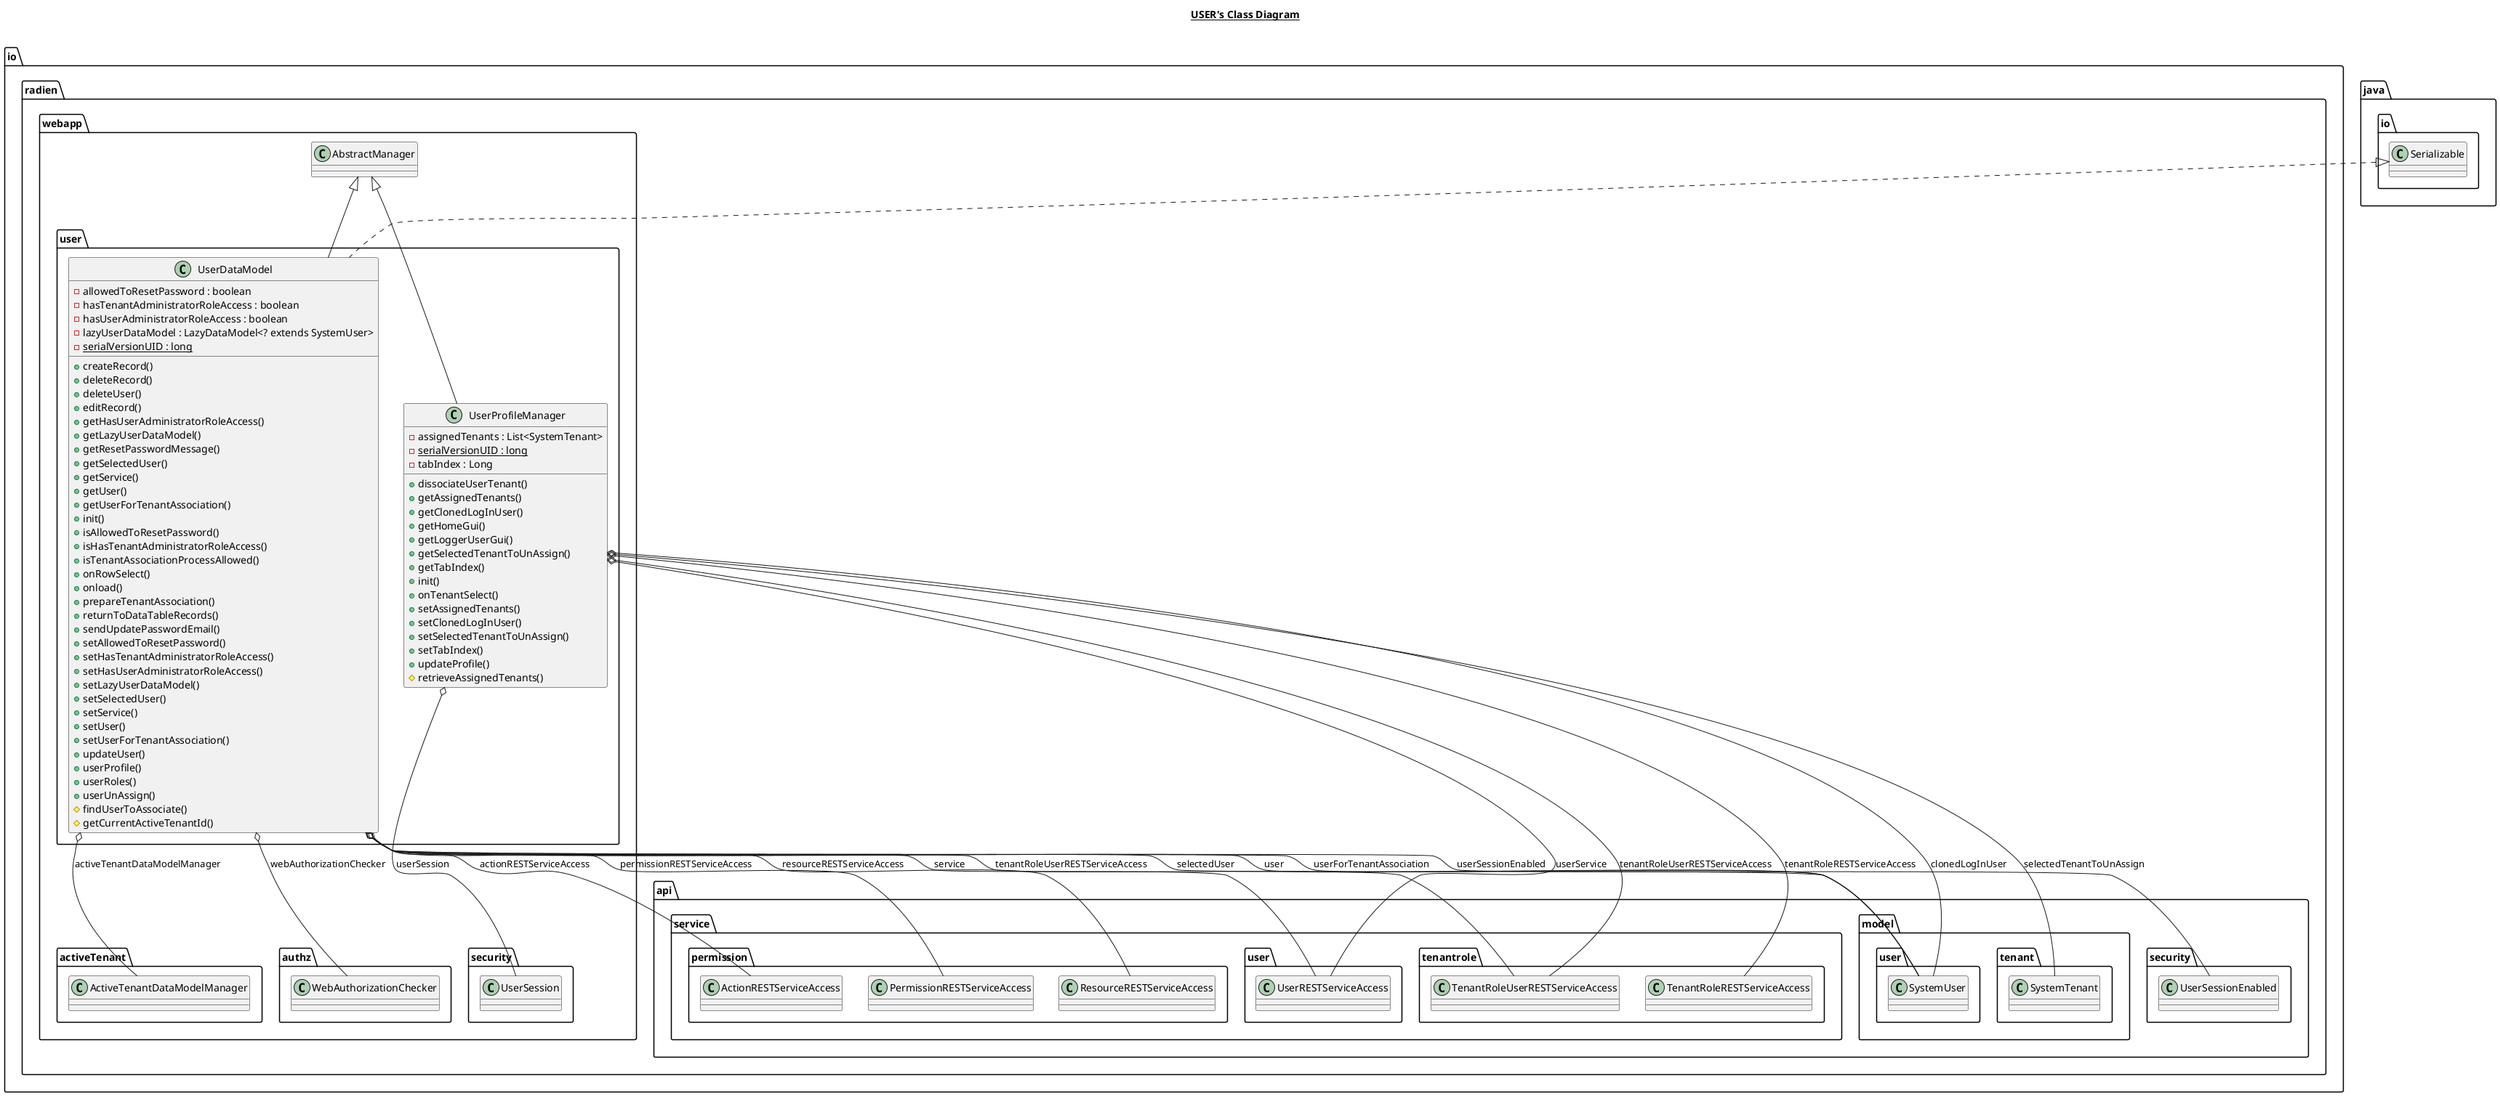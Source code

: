 @startuml

title __USER's Class Diagram__\n

  namespace io.radien.webapp {
    namespace user {
      class io.radien.webapp.user.UserDataModel {
          - allowedToResetPassword : boolean
          - hasTenantAdministratorRoleAccess : boolean
          - hasUserAdministratorRoleAccess : boolean
          - lazyUserDataModel : LazyDataModel<? extends SystemUser>
          {static} - serialVersionUID : long
          + createRecord()
          + deleteRecord()
          + deleteUser()
          + editRecord()
          + getHasUserAdministratorRoleAccess()
          + getLazyUserDataModel()
          + getResetPasswordMessage()
          + getSelectedUser()
          + getService()
          + getUser()
          + getUserForTenantAssociation()
          + init()
          + isAllowedToResetPassword()
          + isHasTenantAdministratorRoleAccess()
          + isTenantAssociationProcessAllowed()
          + onRowSelect()
          + onload()
          + prepareTenantAssociation()
          + returnToDataTableRecords()
          + sendUpdatePasswordEmail()
          + setAllowedToResetPassword()
          + setHasTenantAdministratorRoleAccess()
          + setHasUserAdministratorRoleAccess()
          + setLazyUserDataModel()
          + setSelectedUser()
          + setService()
          + setUser()
          + setUserForTenantAssociation()
          + updateUser()
          + userProfile()
          + userRoles()
          + userUnAssign()
          # findUserToAssociate()
          # getCurrentActiveTenantId()
      }
    }
  }
  

  namespace io.radien.webapp {
    namespace user {
      class io.radien.webapp.user.UserProfileManager {
          - assignedTenants : List<SystemTenant>
          {static} - serialVersionUID : long
          - tabIndex : Long
          + dissociateUserTenant()
          + getAssignedTenants()
          + getClonedLogInUser()
          + getHomeGui()
          + getLoggerUserGui()
          + getSelectedTenantToUnAssign()
          + getTabIndex()
          + init()
          + onTenantSelect()
          + setAssignedTenants()
          + setClonedLogInUser()
          + setSelectedTenantToUnAssign()
          + setTabIndex()
          + updateProfile()
          # retrieveAssignedTenants()
      }
    }
  }
  

  io.radien.webapp.user.UserDataModel .up.|> java.io.Serializable
  io.radien.webapp.user.UserDataModel -up-|> io.radien.webapp.AbstractManager
  io.radien.webapp.user.UserDataModel o-- io.radien.api.service.permission.ActionRESTServiceAccess : actionRESTServiceAccess
  io.radien.webapp.user.UserDataModel o-- io.radien.webapp.activeTenant.ActiveTenantDataModelManager : activeTenantDataModelManager
  io.radien.webapp.user.UserDataModel o-- io.radien.api.service.permission.PermissionRESTServiceAccess : permissionRESTServiceAccess
  io.radien.webapp.user.UserDataModel o-- io.radien.api.service.permission.ResourceRESTServiceAccess : resourceRESTServiceAccess
  io.radien.webapp.user.UserDataModel o-- io.radien.api.model.user.SystemUser : selectedUser
  io.radien.webapp.user.UserDataModel o-- io.radien.api.service.user.UserRESTServiceAccess : service
  io.radien.webapp.user.UserDataModel o-- io.radien.api.service.tenantrole.TenantRoleUserRESTServiceAccess : tenantRoleUserRESTServiceAccess
  io.radien.webapp.user.UserDataModel o-- io.radien.api.model.user.SystemUser : user
  io.radien.webapp.user.UserDataModel o-- io.radien.api.model.user.SystemUser : userForTenantAssociation
  io.radien.webapp.user.UserDataModel o-- io.radien.api.security.UserSessionEnabled : userSessionEnabled
  io.radien.webapp.user.UserDataModel o-- io.radien.webapp.authz.WebAuthorizationChecker : webAuthorizationChecker
  io.radien.webapp.user.UserProfileManager -up-|> io.radien.webapp.AbstractManager
  io.radien.webapp.user.UserProfileManager o-- io.radien.api.model.user.SystemUser : clonedLogInUser
  io.radien.webapp.user.UserProfileManager o-- io.radien.api.model.tenant.SystemTenant : selectedTenantToUnAssign
  io.radien.webapp.user.UserProfileManager o-- io.radien.api.service.tenantrole.TenantRoleRESTServiceAccess : tenantRoleRESTServiceAccess
  io.radien.webapp.user.UserProfileManager o-- io.radien.api.service.tenantrole.TenantRoleUserRESTServiceAccess : tenantRoleUserRESTServiceAccess
  io.radien.webapp.user.UserProfileManager o-- io.radien.api.service.user.UserRESTServiceAccess : userService
  io.radien.webapp.user.UserProfileManager o-- io.radien.webapp.security.UserSession : userSession







@enduml
